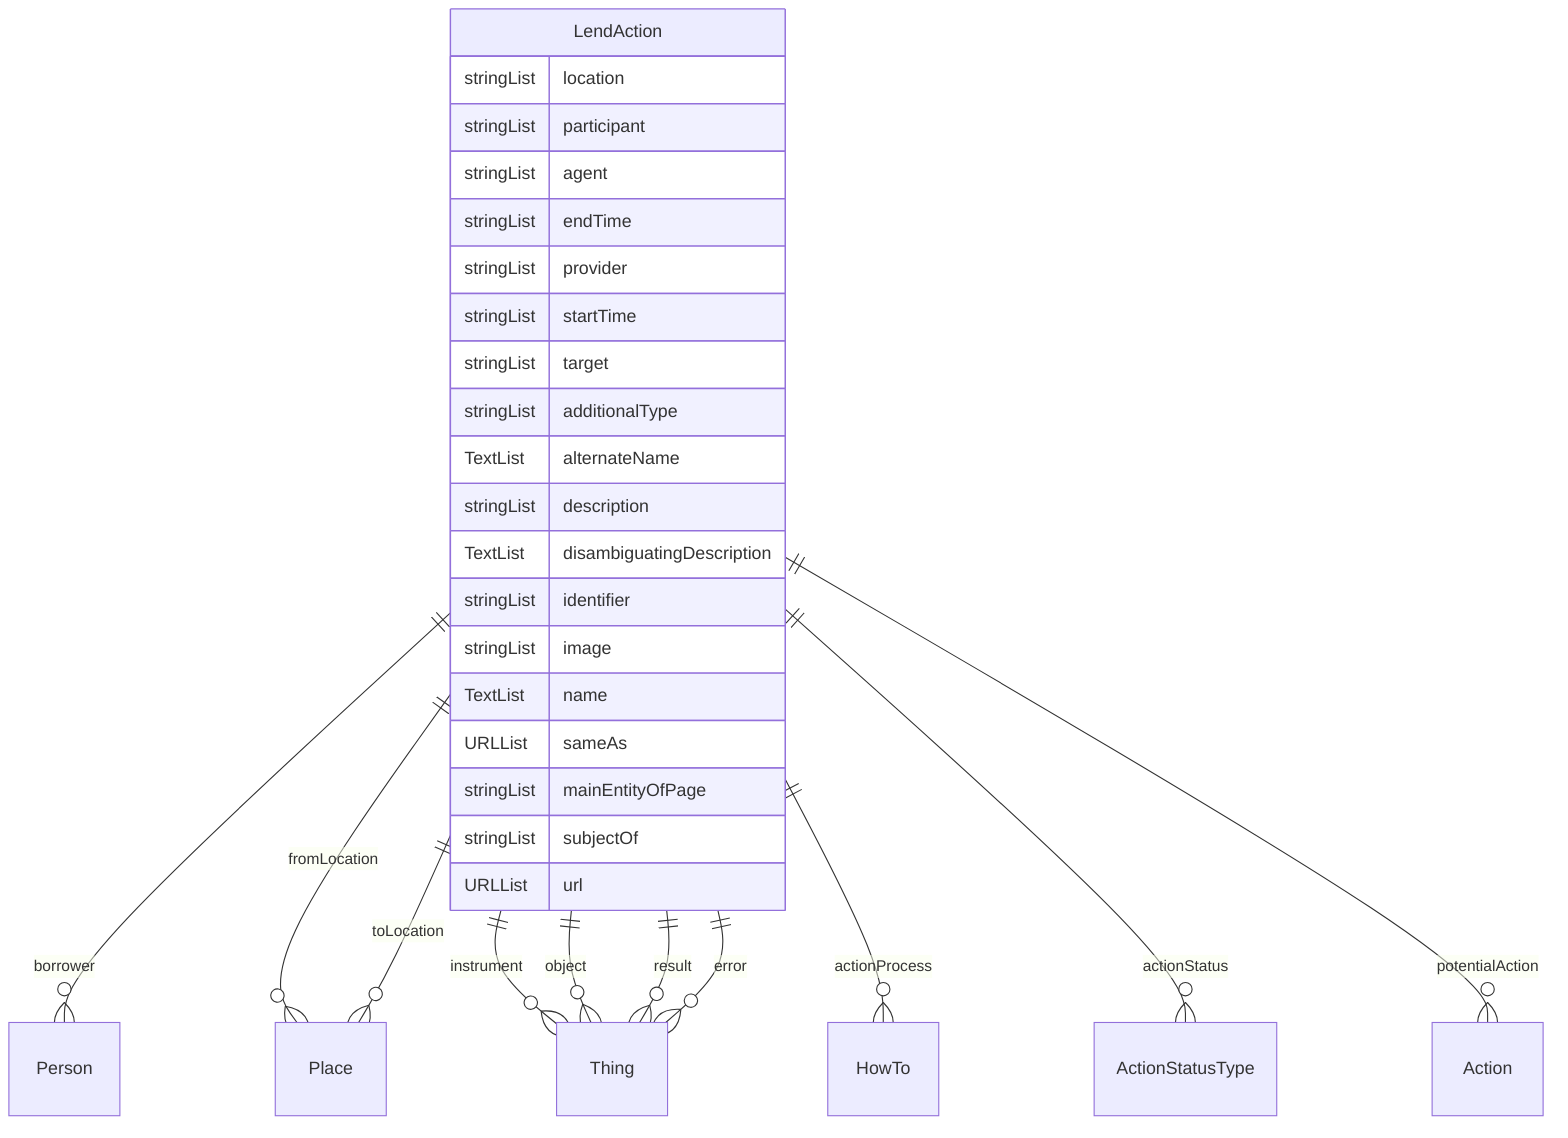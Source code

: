 erDiagram
LendAction {
    stringList location  
    stringList participant  
    stringList agent  
    stringList endTime  
    stringList provider  
    stringList startTime  
    stringList target  
    stringList additionalType  
    TextList alternateName  
    stringList description  
    TextList disambiguatingDescription  
    stringList identifier  
    stringList image  
    TextList name  
    URLList sameAs  
    stringList mainEntityOfPage  
    stringList subjectOf  
    URLList url  
}

LendAction ||--}o Person : "borrower"
LendAction ||--}o Place : "fromLocation"
LendAction ||--}o Place : "toLocation"
LendAction ||--}o Thing : "instrument"
LendAction ||--}o Thing : "object"
LendAction ||--}o Thing : "result"
LendAction ||--}o HowTo : "actionProcess"
LendAction ||--}o ActionStatusType : "actionStatus"
LendAction ||--}o Thing : "error"
LendAction ||--}o Action : "potentialAction"